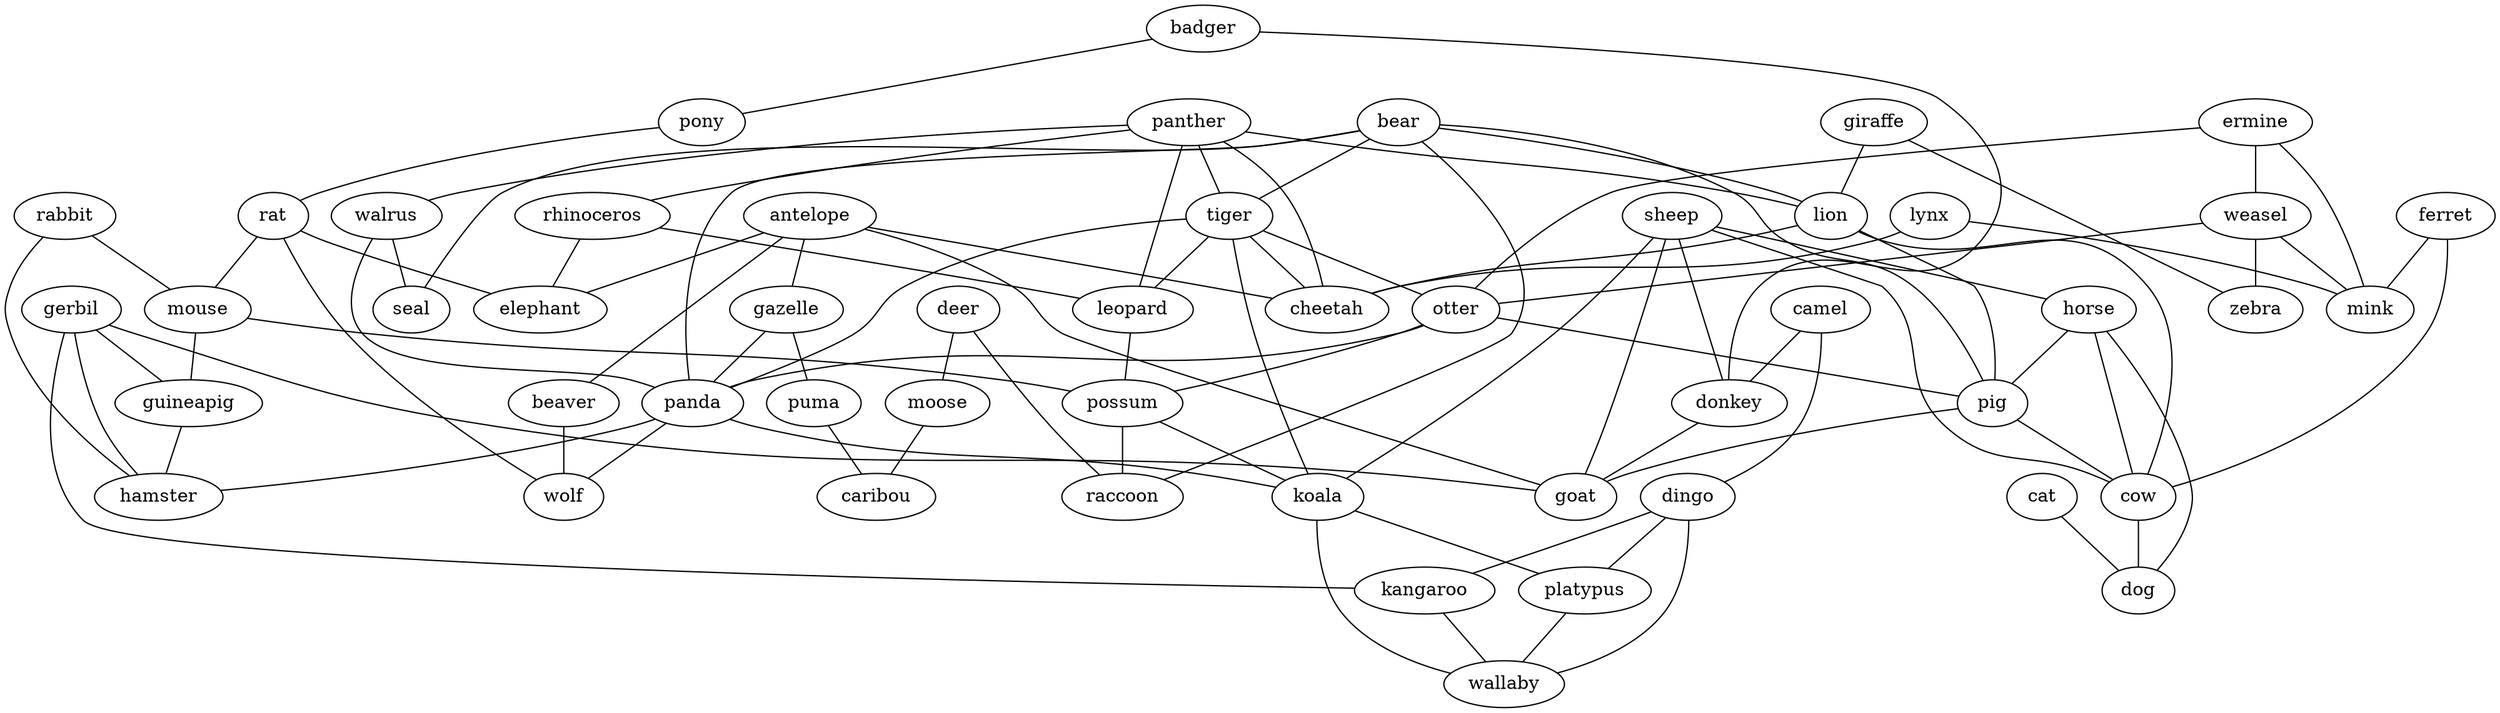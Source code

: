 strict graph  {
	antelope -- gazelle	 [weight=1];
	antelope -- beaver	 [weight=1];
	antelope -- elephant	 [weight=1];
	antelope -- cheetah	 [weight=1];
	antelope -- goat	 [weight=1];
	gazelle -- panda	 [weight=1];
	gazelle -- puma	 [weight=1];
	ermine -- weasel	 [weight=1];
	ermine -- otter	 [weight=1];
	ermine -- mink	 [weight=1];
	weasel -- otter	 [weight=1];
	weasel -- mink	 [weight=1];
	weasel -- zebra	 [weight=1];
	badger -- donkey	 [weight=1];
	badger -- pony	 [weight=1];
	sheep -- horse	 [weight=1];
	sheep -- donkey	 [weight=1];
	sheep -- goat	 [weight=1];
	sheep -- koala	 [weight=1];
	sheep -- cow	 [weight=1];
	horse -- pig	 [weight=1];
	horse -- cow	 [weight=1];
	horse -- dog	 [weight=1];
	gerbil -- guineapig	 [weight=1];
	gerbil -- goat	 [weight=1];
	gerbil -- kangaroo	 [weight=1];
	gerbil -- hamster	 [weight=1];
	panther -- tiger	 [weight=1];
	panther -- lion	 [weight=1];
	panther -- walrus	 [weight=1];
	panther -- rhinoceros	 [weight=1];
	panther -- cheetah	 [weight=1];
	panther -- leopard	 [weight=1];
	camel -- dingo	 [weight=1];
	camel -- donkey	 [weight=1];
	bear -- tiger	 [weight=1];
	bear -- lion	 [weight=1];
	bear -- pig	 [weight=1];
	bear -- seal	 [weight=1];
	bear -- panda	 [weight=1];
	bear -- raccoon	 [weight=1];
	tiger -- otter	 [weight=1];
	tiger -- panda	 [weight=1];
	tiger -- cheetah	 [weight=1];
	tiger -- leopard	 [weight=1];
	tiger -- koala	 [weight=1];
	ferret -- mink	 [weight=1];
	ferret -- cow	 [weight=1];
	giraffe -- lion	 [weight=1];
	giraffe -- zebra	 [weight=1];
	rabbit -- mouse	 [weight=1];
	rabbit -- hamster	 [weight=1];
	otter -- pig	 [weight=1];
	otter -- panda	 [weight=1];
	otter -- possum	 [weight=1];
	dingo -- kangaroo	 [weight=1];
	dingo -- platypus	 [weight=1];
	dingo -- wallaby	 [weight=1];
	lion -- pig	 [weight=1];
	lion -- cheetah	 [weight=1];
	lion -- cow	 [weight=1];
	cat -- dog	 [weight=1];
	lynx -- mink	 [weight=1];
	lynx -- cheetah	 [weight=1];
	walrus -- seal	 [weight=1];
	walrus -- panda	 [weight=1];
	donkey -- goat	 [weight=1];
	pony -- rat	 [weight=1];
	deer -- moose	 [weight=1];
	deer -- raccoon	 [weight=1];
	pig -- goat	 [weight=1];
	pig -- cow	 [weight=1];
	rat -- mouse	 [weight=1];
	rat -- elephant	 [weight=1];
	rat -- wolf	 [weight=1];
	beaver -- wolf	 [weight=1];
	mouse -- guineapig	 [weight=1];
	mouse -- possum	 [weight=1];
	panda -- koala	 [weight=1];
	panda -- wolf	 [weight=1];
	panda -- hamster	 [weight=1];
	puma -- caribou	 [weight=1];
	rhinoceros -- elephant	 [weight=1];
	rhinoceros -- leopard	 [weight=1];
	guineapig -- hamster	 [weight=1];
	moose -- caribou	 [weight=1];
	kangaroo -- wallaby	 [weight=1];
	leopard -- possum	 [weight=1];
	possum -- koala	 [weight=1];
	possum -- raccoon	 [weight=1];
	koala -- platypus	 [weight=1];
	koala -- wallaby	 [weight=1];
	cow -- dog	 [weight=1];
	platypus -- wallaby	 [weight=1];
}
